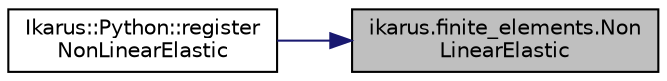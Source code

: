 digraph "ikarus.finite_elements.NonLinearElastic"
{
 // LATEX_PDF_SIZE
  edge [fontname="Helvetica",fontsize="10",labelfontname="Helvetica",labelfontsize="10"];
  node [fontname="Helvetica",fontsize="10",shape=record];
  rankdir="RL";
  Node1 [label="ikarus.finite_elements.Non\lLinearElastic",height=0.2,width=0.4,color="black", fillcolor="grey75", style="filled", fontcolor="black",tooltip=" "];
  Node1 -> Node2 [dir="back",color="midnightblue",fontsize="10",style="solid"];
  Node2 [label="Ikarus::Python::register\lNonLinearElastic",height=0.2,width=0.4,color="black", fillcolor="white", style="filled",URL="$a00334.html#a4124469fcacfc527cb971b40fe86e244",tooltip=" "];
}
